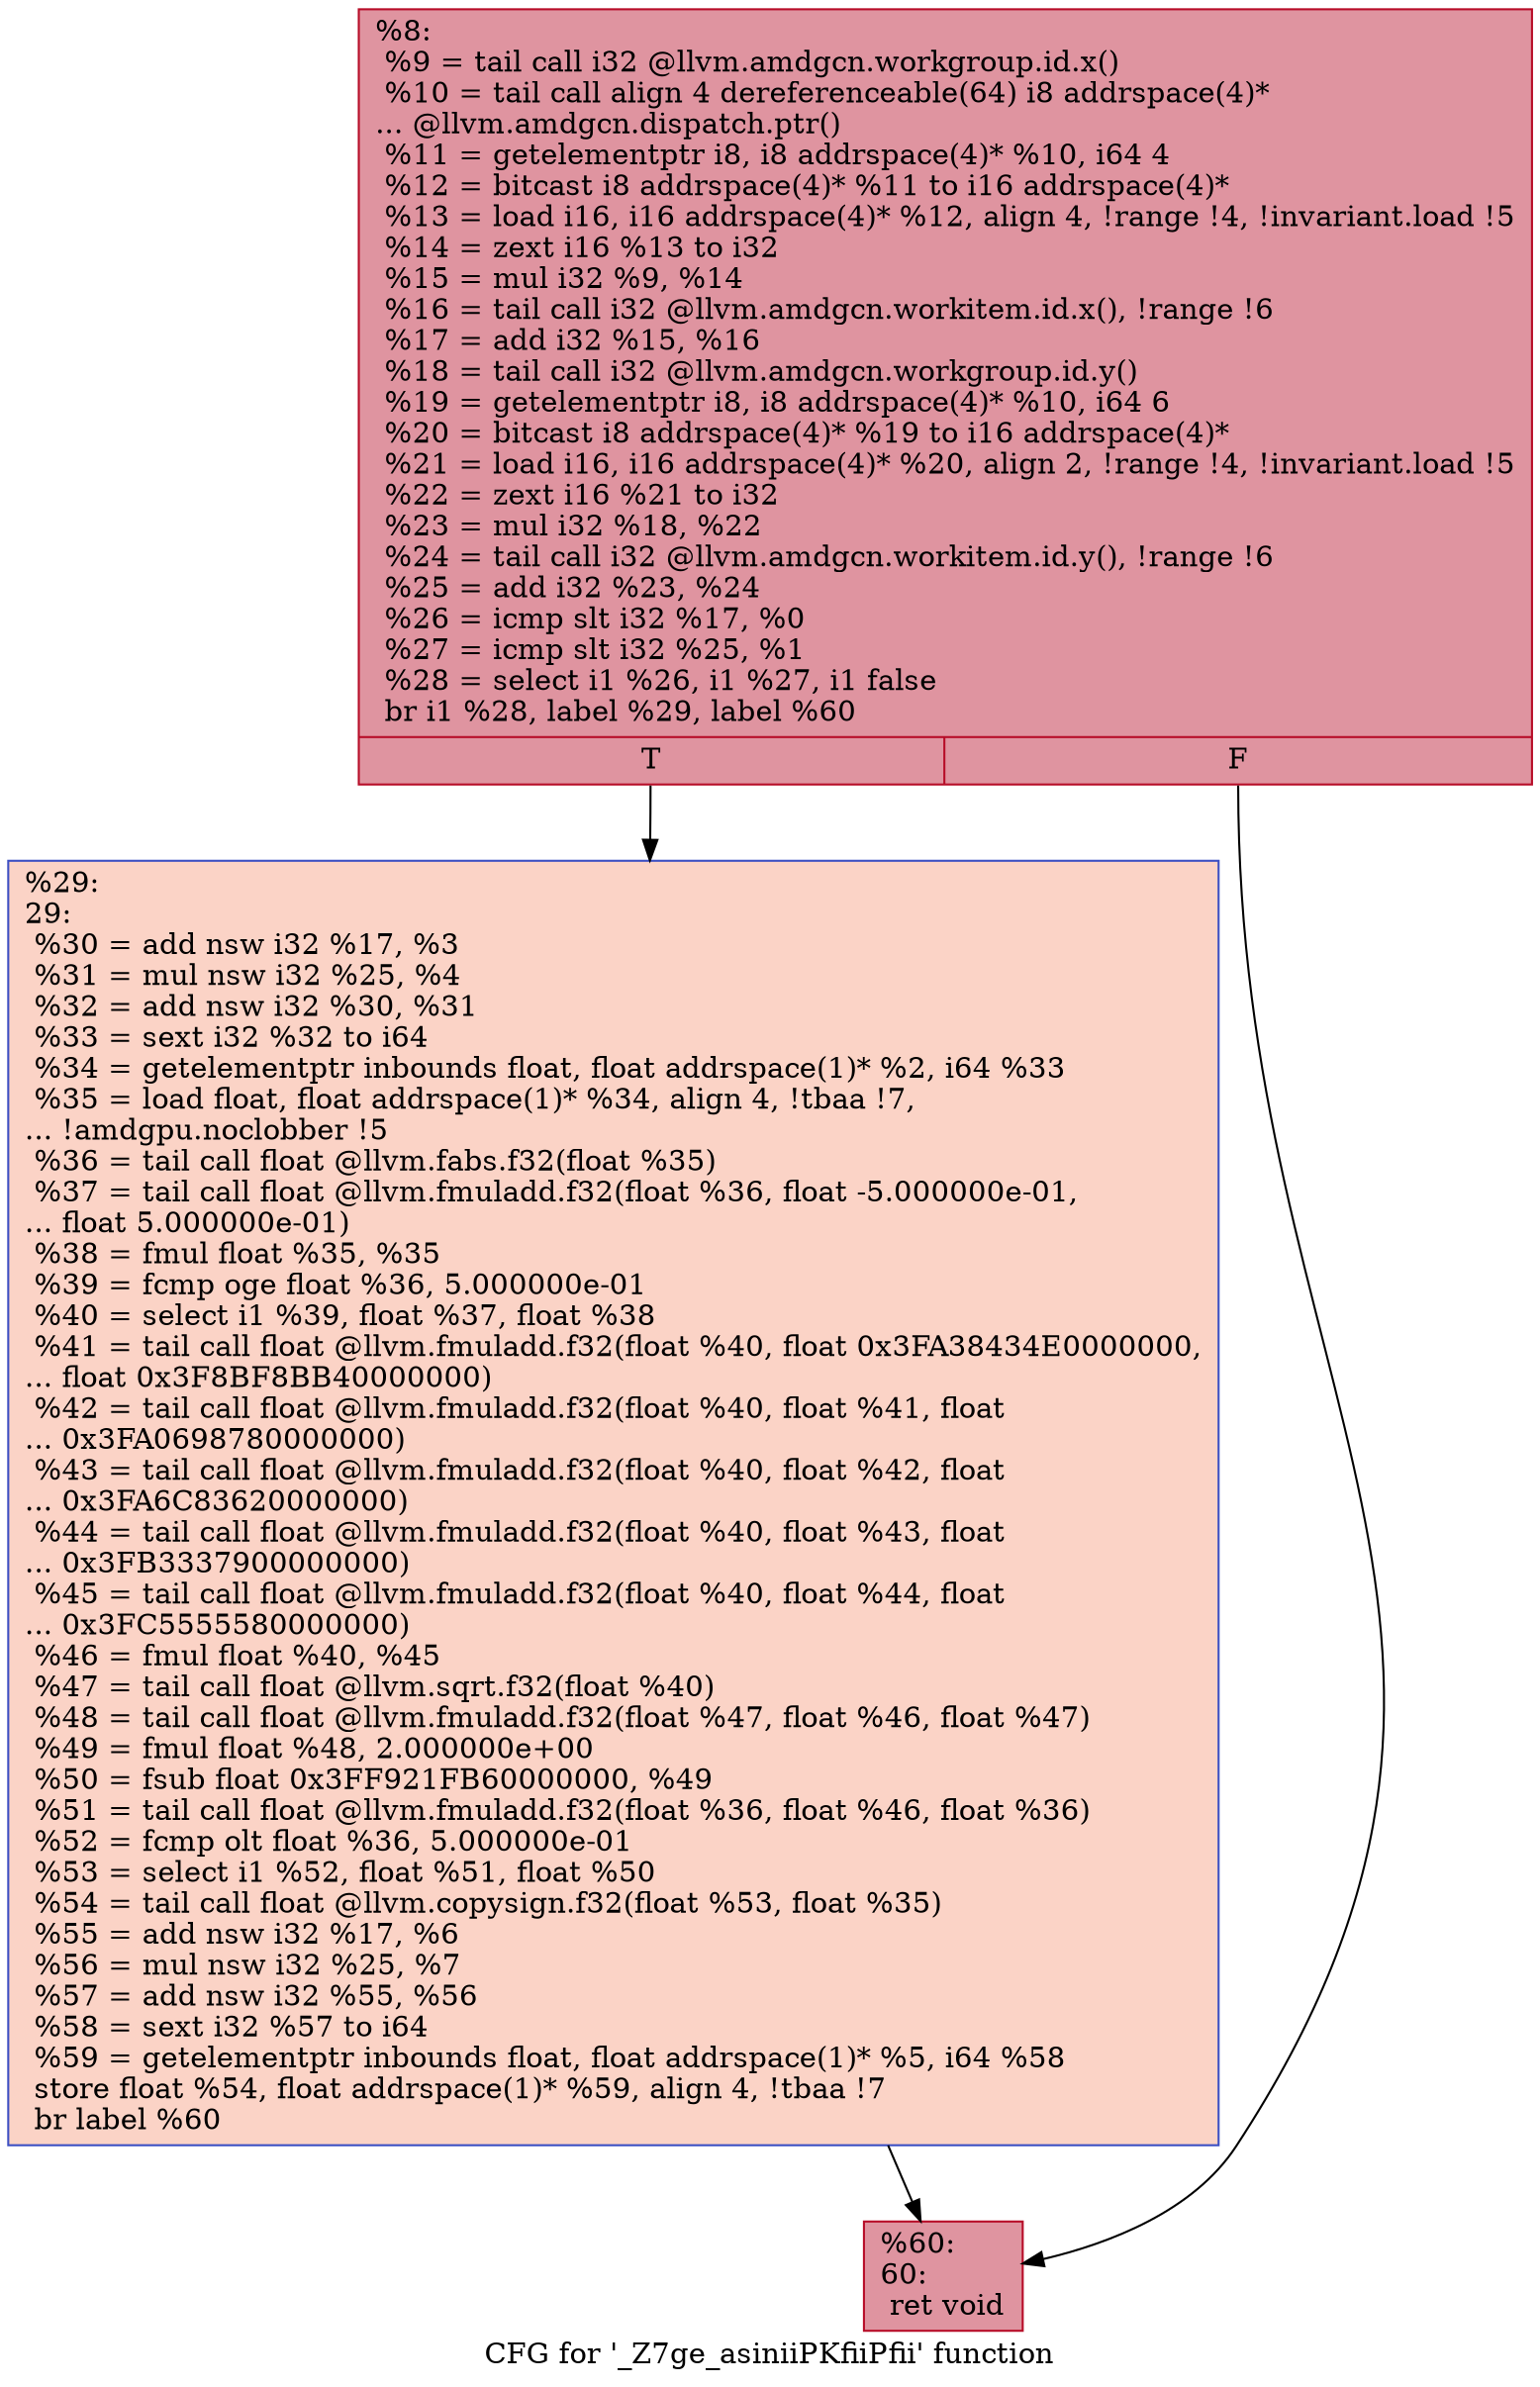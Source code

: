 digraph "CFG for '_Z7ge_asiniiPKfiiPfii' function" {
	label="CFG for '_Z7ge_asiniiPKfiiPfii' function";

	Node0x53c9c10 [shape=record,color="#b70d28ff", style=filled, fillcolor="#b70d2870",label="{%8:\l  %9 = tail call i32 @llvm.amdgcn.workgroup.id.x()\l  %10 = tail call align 4 dereferenceable(64) i8 addrspace(4)*\l... @llvm.amdgcn.dispatch.ptr()\l  %11 = getelementptr i8, i8 addrspace(4)* %10, i64 4\l  %12 = bitcast i8 addrspace(4)* %11 to i16 addrspace(4)*\l  %13 = load i16, i16 addrspace(4)* %12, align 4, !range !4, !invariant.load !5\l  %14 = zext i16 %13 to i32\l  %15 = mul i32 %9, %14\l  %16 = tail call i32 @llvm.amdgcn.workitem.id.x(), !range !6\l  %17 = add i32 %15, %16\l  %18 = tail call i32 @llvm.amdgcn.workgroup.id.y()\l  %19 = getelementptr i8, i8 addrspace(4)* %10, i64 6\l  %20 = bitcast i8 addrspace(4)* %19 to i16 addrspace(4)*\l  %21 = load i16, i16 addrspace(4)* %20, align 2, !range !4, !invariant.load !5\l  %22 = zext i16 %21 to i32\l  %23 = mul i32 %18, %22\l  %24 = tail call i32 @llvm.amdgcn.workitem.id.y(), !range !6\l  %25 = add i32 %23, %24\l  %26 = icmp slt i32 %17, %0\l  %27 = icmp slt i32 %25, %1\l  %28 = select i1 %26, i1 %27, i1 false\l  br i1 %28, label %29, label %60\l|{<s0>T|<s1>F}}"];
	Node0x53c9c10:s0 -> Node0x53cd650;
	Node0x53c9c10:s1 -> Node0x53cd6e0;
	Node0x53cd650 [shape=record,color="#3d50c3ff", style=filled, fillcolor="#f59c7d70",label="{%29:\l29:                                               \l  %30 = add nsw i32 %17, %3\l  %31 = mul nsw i32 %25, %4\l  %32 = add nsw i32 %30, %31\l  %33 = sext i32 %32 to i64\l  %34 = getelementptr inbounds float, float addrspace(1)* %2, i64 %33\l  %35 = load float, float addrspace(1)* %34, align 4, !tbaa !7,\l... !amdgpu.noclobber !5\l  %36 = tail call float @llvm.fabs.f32(float %35)\l  %37 = tail call float @llvm.fmuladd.f32(float %36, float -5.000000e-01,\l... float 5.000000e-01)\l  %38 = fmul float %35, %35\l  %39 = fcmp oge float %36, 5.000000e-01\l  %40 = select i1 %39, float %37, float %38\l  %41 = tail call float @llvm.fmuladd.f32(float %40, float 0x3FA38434E0000000,\l... float 0x3F8BF8BB40000000)\l  %42 = tail call float @llvm.fmuladd.f32(float %40, float %41, float\l... 0x3FA0698780000000)\l  %43 = tail call float @llvm.fmuladd.f32(float %40, float %42, float\l... 0x3FA6C83620000000)\l  %44 = tail call float @llvm.fmuladd.f32(float %40, float %43, float\l... 0x3FB3337900000000)\l  %45 = tail call float @llvm.fmuladd.f32(float %40, float %44, float\l... 0x3FC5555580000000)\l  %46 = fmul float %40, %45\l  %47 = tail call float @llvm.sqrt.f32(float %40)\l  %48 = tail call float @llvm.fmuladd.f32(float %47, float %46, float %47)\l  %49 = fmul float %48, 2.000000e+00\l  %50 = fsub float 0x3FF921FB60000000, %49\l  %51 = tail call float @llvm.fmuladd.f32(float %36, float %46, float %36)\l  %52 = fcmp olt float %36, 5.000000e-01\l  %53 = select i1 %52, float %51, float %50\l  %54 = tail call float @llvm.copysign.f32(float %53, float %35)\l  %55 = add nsw i32 %17, %6\l  %56 = mul nsw i32 %25, %7\l  %57 = add nsw i32 %55, %56\l  %58 = sext i32 %57 to i64\l  %59 = getelementptr inbounds float, float addrspace(1)* %5, i64 %58\l  store float %54, float addrspace(1)* %59, align 4, !tbaa !7\l  br label %60\l}"];
	Node0x53cd650 -> Node0x53cd6e0;
	Node0x53cd6e0 [shape=record,color="#b70d28ff", style=filled, fillcolor="#b70d2870",label="{%60:\l60:                                               \l  ret void\l}"];
}
